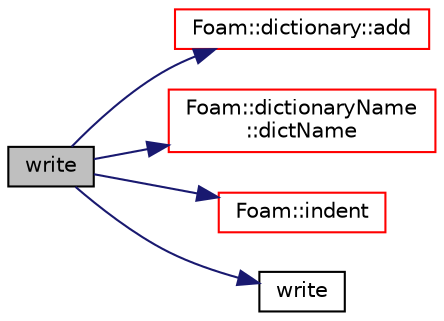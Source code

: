 digraph "write"
{
  bgcolor="transparent";
  edge [fontname="Helvetica",fontsize="10",labelfontname="Helvetica",labelfontsize="10"];
  node [fontname="Helvetica",fontsize="10",shape=record];
  rankdir="LR";
  Node1 [label="write",height=0.2,width=0.4,color="black", fillcolor="grey75", style="filled", fontcolor="black"];
  Node1 -> Node2 [color="midnightblue",fontsize="10",style="solid",fontname="Helvetica"];
  Node2 [label="Foam::dictionary::add",height=0.2,width=0.4,color="red",URL="$a00524.html#ac2ddcab42322c8d8af5e5830ab4d431b",tooltip="Add a new entry. "];
  Node1 -> Node3 [color="midnightblue",fontsize="10",style="solid",fontname="Helvetica"];
  Node3 [label="Foam::dictionaryName\l::dictName",height=0.2,width=0.4,color="red",URL="$a00527.html#a0c0f7c5d75947353dc8dc6cbe4df98ea",tooltip="Return the local dictionary name (final part of scoped name) "];
  Node1 -> Node4 [color="midnightblue",fontsize="10",style="solid",fontname="Helvetica"];
  Node4 [label="Foam::indent",height=0.2,width=0.4,color="red",URL="$a10758.html#ae297c57ea5b952a8bc9e4f30f7ea8701",tooltip="Indent stream. "];
  Node1 -> Node5 [color="midnightblue",fontsize="10",style="solid",fontname="Helvetica"];
  Node5 [label="write",height=0.2,width=0.4,color="black",URL="$a02935.html#a8f30b3c2179b03a7acf273e9dea43342"];
}
